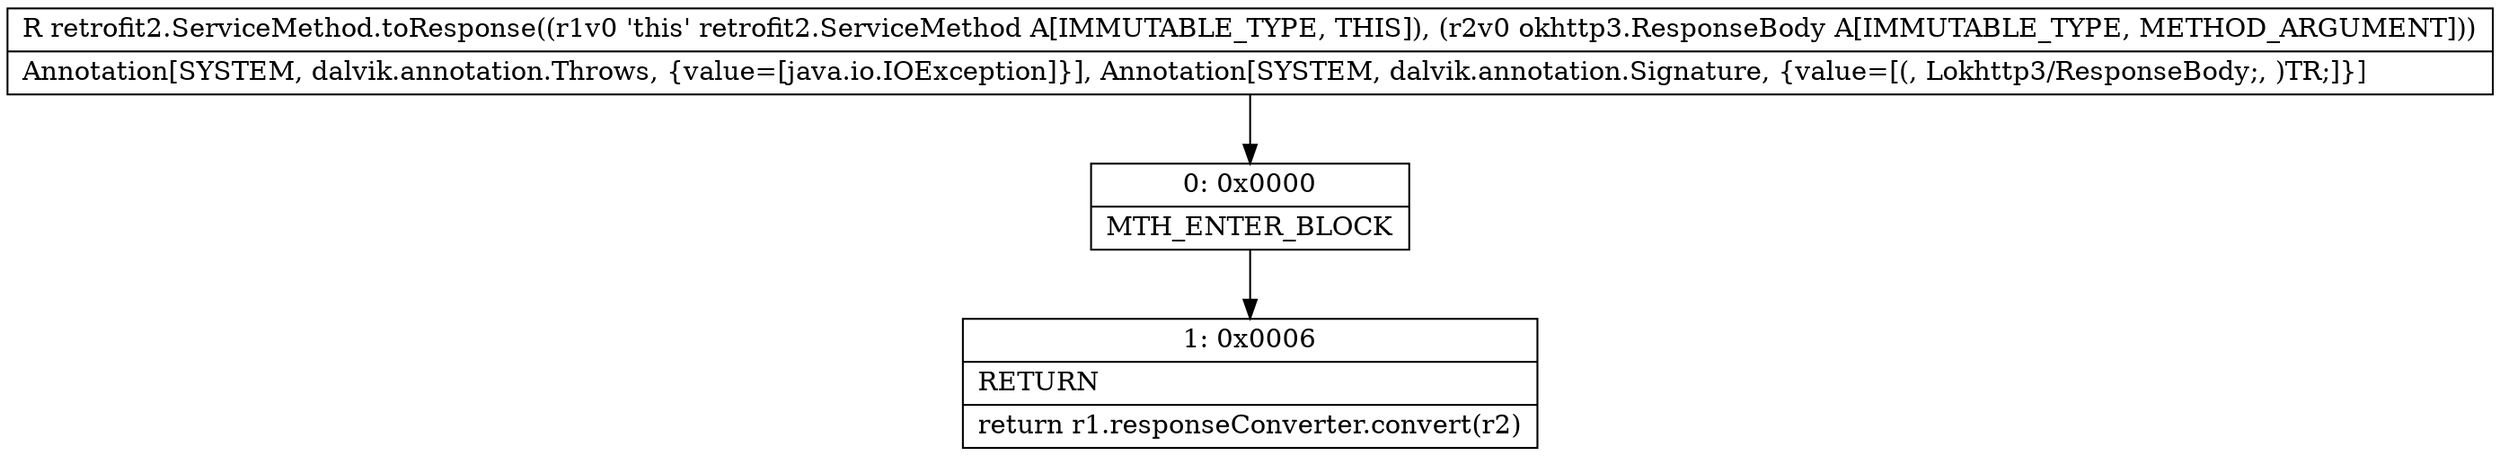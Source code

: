 digraph "CFG forretrofit2.ServiceMethod.toResponse(Lokhttp3\/ResponseBody;)Ljava\/lang\/Object;" {
Node_0 [shape=record,label="{0\:\ 0x0000|MTH_ENTER_BLOCK\l}"];
Node_1 [shape=record,label="{1\:\ 0x0006|RETURN\l|return r1.responseConverter.convert(r2)\l}"];
MethodNode[shape=record,label="{R retrofit2.ServiceMethod.toResponse((r1v0 'this' retrofit2.ServiceMethod A[IMMUTABLE_TYPE, THIS]), (r2v0 okhttp3.ResponseBody A[IMMUTABLE_TYPE, METHOD_ARGUMENT]))  | Annotation[SYSTEM, dalvik.annotation.Throws, \{value=[java.io.IOException]\}], Annotation[SYSTEM, dalvik.annotation.Signature, \{value=[(, Lokhttp3\/ResponseBody;, )TR;]\}]\l}"];
MethodNode -> Node_0;
Node_0 -> Node_1;
}

